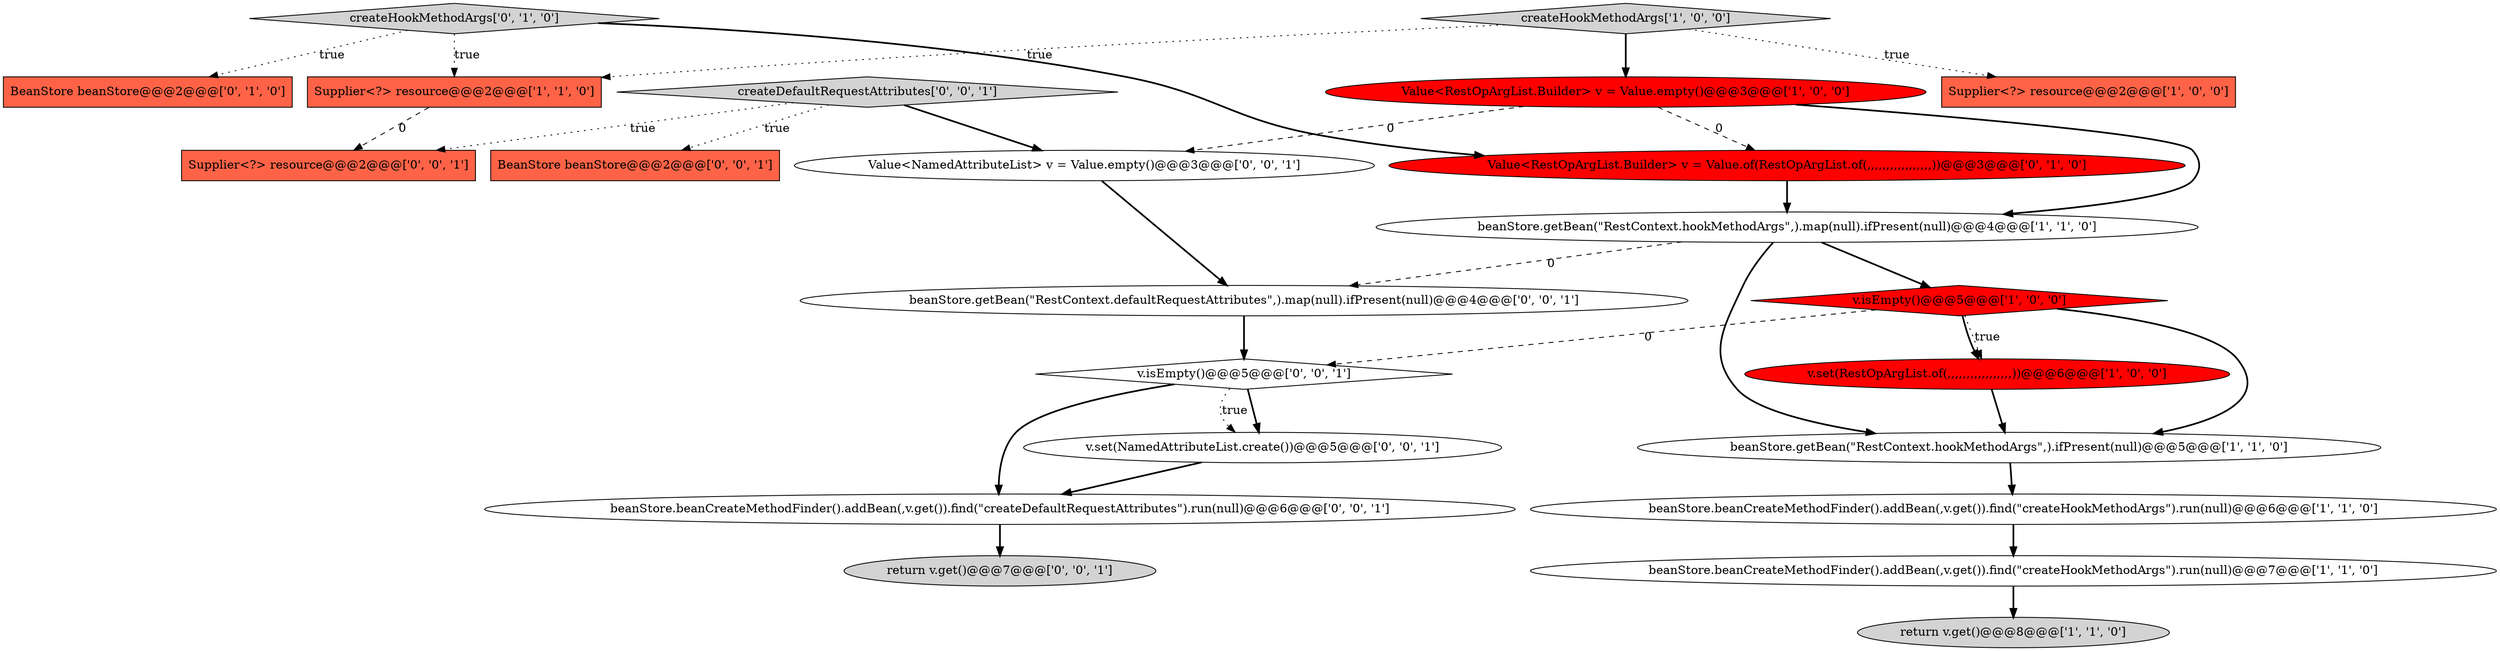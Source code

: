 digraph {
15 [style = filled, label = "BeanStore beanStore@@@2@@@['0', '0', '1']", fillcolor = tomato, shape = box image = "AAA0AAABBB3BBB"];
3 [style = filled, label = "beanStore.getBean(\"RestContext.hookMethodArgs\",).map(null).ifPresent(null)@@@4@@@['1', '1', '0']", fillcolor = white, shape = ellipse image = "AAA0AAABBB1BBB"];
4 [style = filled, label = "v.isEmpty()@@@5@@@['1', '0', '0']", fillcolor = red, shape = diamond image = "AAA1AAABBB1BBB"];
9 [style = filled, label = "beanStore.beanCreateMethodFinder().addBean(,v.get()).find(\"createHookMethodArgs\").run(null)@@@7@@@['1', '1', '0']", fillcolor = white, shape = ellipse image = "AAA0AAABBB1BBB"];
14 [style = filled, label = "return v.get()@@@7@@@['0', '0', '1']", fillcolor = lightgray, shape = ellipse image = "AAA0AAABBB3BBB"];
7 [style = filled, label = "v.set(RestOpArgList.of(,,,,,,,,,,,,,,,,,))@@@6@@@['1', '0', '0']", fillcolor = red, shape = ellipse image = "AAA1AAABBB1BBB"];
8 [style = filled, label = "return v.get()@@@8@@@['1', '1', '0']", fillcolor = lightgray, shape = ellipse image = "AAA0AAABBB1BBB"];
22 [style = filled, label = "v.isEmpty()@@@5@@@['0', '0', '1']", fillcolor = white, shape = diamond image = "AAA0AAABBB3BBB"];
2 [style = filled, label = "createHookMethodArgs['1', '0', '0']", fillcolor = lightgray, shape = diamond image = "AAA0AAABBB1BBB"];
1 [style = filled, label = "Supplier<?> resource@@@2@@@['1', '1', '0']", fillcolor = tomato, shape = box image = "AAA0AAABBB1BBB"];
17 [style = filled, label = "v.set(NamedAttributeList.create())@@@5@@@['0', '0', '1']", fillcolor = white, shape = ellipse image = "AAA0AAABBB3BBB"];
21 [style = filled, label = "Supplier<?> resource@@@2@@@['0', '0', '1']", fillcolor = tomato, shape = box image = "AAA0AAABBB3BBB"];
12 [style = filled, label = "BeanStore beanStore@@@2@@@['0', '1', '0']", fillcolor = tomato, shape = box image = "AAA0AAABBB2BBB"];
19 [style = filled, label = "Value<NamedAttributeList> v = Value.empty()@@@3@@@['0', '0', '1']", fillcolor = white, shape = ellipse image = "AAA0AAABBB3BBB"];
0 [style = filled, label = "Supplier<?> resource@@@2@@@['1', '0', '0']", fillcolor = tomato, shape = box image = "AAA0AAABBB1BBB"];
10 [style = filled, label = "Value<RestOpArgList.Builder> v = Value.empty()@@@3@@@['1', '0', '0']", fillcolor = red, shape = ellipse image = "AAA1AAABBB1BBB"];
6 [style = filled, label = "beanStore.beanCreateMethodFinder().addBean(,v.get()).find(\"createHookMethodArgs\").run(null)@@@6@@@['1', '1', '0']", fillcolor = white, shape = ellipse image = "AAA0AAABBB1BBB"];
18 [style = filled, label = "createDefaultRequestAttributes['0', '0', '1']", fillcolor = lightgray, shape = diamond image = "AAA0AAABBB3BBB"];
20 [style = filled, label = "beanStore.beanCreateMethodFinder().addBean(,v.get()).find(\"createDefaultRequestAttributes\").run(null)@@@6@@@['0', '0', '1']", fillcolor = white, shape = ellipse image = "AAA0AAABBB3BBB"];
5 [style = filled, label = "beanStore.getBean(\"RestContext.hookMethodArgs\",).ifPresent(null)@@@5@@@['1', '1', '0']", fillcolor = white, shape = ellipse image = "AAA0AAABBB1BBB"];
16 [style = filled, label = "beanStore.getBean(\"RestContext.defaultRequestAttributes\",).map(null).ifPresent(null)@@@4@@@['0', '0', '1']", fillcolor = white, shape = ellipse image = "AAA0AAABBB3BBB"];
11 [style = filled, label = "createHookMethodArgs['0', '1', '0']", fillcolor = lightgray, shape = diamond image = "AAA0AAABBB2BBB"];
13 [style = filled, label = "Value<RestOpArgList.Builder> v = Value.of(RestOpArgList.of(,,,,,,,,,,,,,,,,,))@@@3@@@['0', '1', '0']", fillcolor = red, shape = ellipse image = "AAA1AAABBB2BBB"];
2->0 [style = dotted, label="true"];
10->19 [style = dashed, label="0"];
11->1 [style = dotted, label="true"];
11->12 [style = dotted, label="true"];
18->15 [style = dotted, label="true"];
18->19 [style = bold, label=""];
18->21 [style = dotted, label="true"];
4->7 [style = dotted, label="true"];
10->3 [style = bold, label=""];
20->14 [style = bold, label=""];
1->21 [style = dashed, label="0"];
4->22 [style = dashed, label="0"];
10->13 [style = dashed, label="0"];
16->22 [style = bold, label=""];
9->8 [style = bold, label=""];
2->10 [style = bold, label=""];
3->4 [style = bold, label=""];
4->7 [style = bold, label=""];
19->16 [style = bold, label=""];
7->5 [style = bold, label=""];
3->5 [style = bold, label=""];
5->6 [style = bold, label=""];
13->3 [style = bold, label=""];
22->20 [style = bold, label=""];
2->1 [style = dotted, label="true"];
11->13 [style = bold, label=""];
22->17 [style = bold, label=""];
22->17 [style = dotted, label="true"];
6->9 [style = bold, label=""];
4->5 [style = bold, label=""];
3->16 [style = dashed, label="0"];
17->20 [style = bold, label=""];
}
